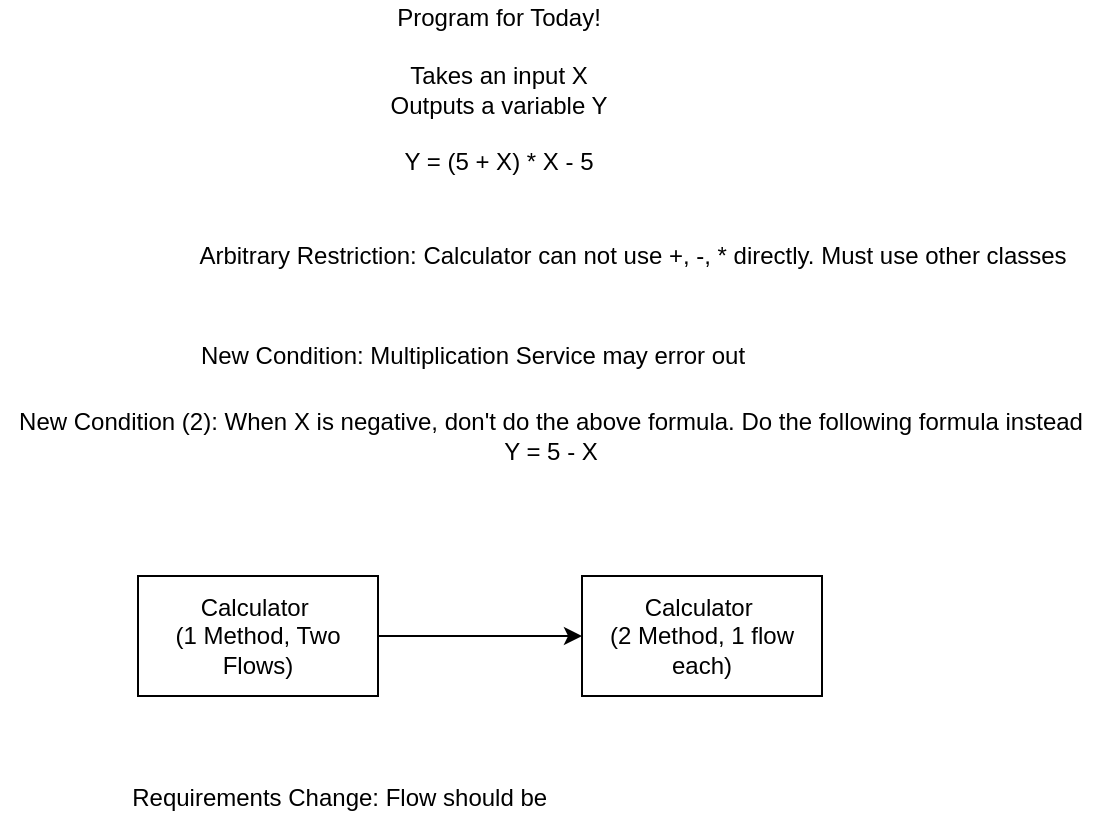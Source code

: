 <mxfile version="12.5.3" type="device"><diagram id="gtesEaDKe0VJhp6xS2Fr" name="Page-1"><mxGraphModel dx="1515" dy="329" grid="1" gridSize="10" guides="1" tooltips="1" connect="1" arrows="1" fold="1" page="1" pageScale="1" pageWidth="850" pageHeight="1100" math="0" shadow="0"><root><mxCell id="0"/><mxCell id="1" parent="0"/><mxCell id="WZ8sM5vag24goAYmhWaD-1" value="Program for Today!&lt;br&gt;&lt;br&gt;Takes an input X&lt;br&gt;Outputs a variable Y&lt;br&gt;&lt;br&gt;Y = (5 + X) * X - 5" style="text;html=1;align=center;verticalAlign=middle;resizable=0;points=[];autosize=1;" vertex="1" parent="1"><mxGeometry x="148" y="82" width="120" height="90" as="geometry"/></mxCell><mxCell id="WZ8sM5vag24goAYmhWaD-3" value="Arbitrary Restriction: Calculator can not use +, -, * directly. Must use other classes" style="text;html=1;align=center;verticalAlign=middle;resizable=0;points=[];autosize=1;" vertex="1" parent="1"><mxGeometry x="50" y="200" width="450" height="20" as="geometry"/></mxCell><mxCell id="WZ8sM5vag24goAYmhWaD-4" value="New Condition: Multiplication Service may error out" style="text;html=1;align=center;verticalAlign=middle;resizable=0;points=[];autosize=1;" vertex="1" parent="1"><mxGeometry x="50" y="250" width="290" height="20" as="geometry"/></mxCell><mxCell id="WZ8sM5vag24goAYmhWaD-6" value="New Condition (2): When X is negative, don't do the above formula. Do the following formula instead&lt;br&gt;Y = 5 - X" style="text;html=1;align=center;verticalAlign=middle;resizable=0;points=[];autosize=1;" vertex="1" parent="1"><mxGeometry x="-41" y="285" width="550" height="30" as="geometry"/></mxCell><mxCell id="WZ8sM5vag24goAYmhWaD-10" style="edgeStyle=orthogonalEdgeStyle;rounded=0;orthogonalLoop=1;jettySize=auto;html=1;entryX=0;entryY=0.5;entryDx=0;entryDy=0;" edge="1" parent="1" source="WZ8sM5vag24goAYmhWaD-7" target="WZ8sM5vag24goAYmhWaD-9"><mxGeometry relative="1" as="geometry"/></mxCell><mxCell id="WZ8sM5vag24goAYmhWaD-7" value="Calculator&amp;nbsp;&lt;br&gt;(1 Method, Two Flows)" style="rounded=0;whiteSpace=wrap;html=1;" vertex="1" parent="1"><mxGeometry x="28" y="370" width="120" height="60" as="geometry"/></mxCell><mxCell id="WZ8sM5vag24goAYmhWaD-9" value="Calculator&amp;nbsp;&lt;br&gt;(2 Method, 1 flow each)" style="rounded=0;whiteSpace=wrap;html=1;" vertex="1" parent="1"><mxGeometry x="250" y="370" width="120" height="60" as="geometry"/></mxCell><mxCell id="WZ8sM5vag24goAYmhWaD-11" value="Requirements Change: Flow should be&amp;nbsp;" style="text;html=1;align=center;verticalAlign=middle;resizable=0;points=[];autosize=1;" vertex="1" parent="1"><mxGeometry x="15" y="471" width="230" height="20" as="geometry"/></mxCell></root></mxGraphModel></diagram></mxfile>